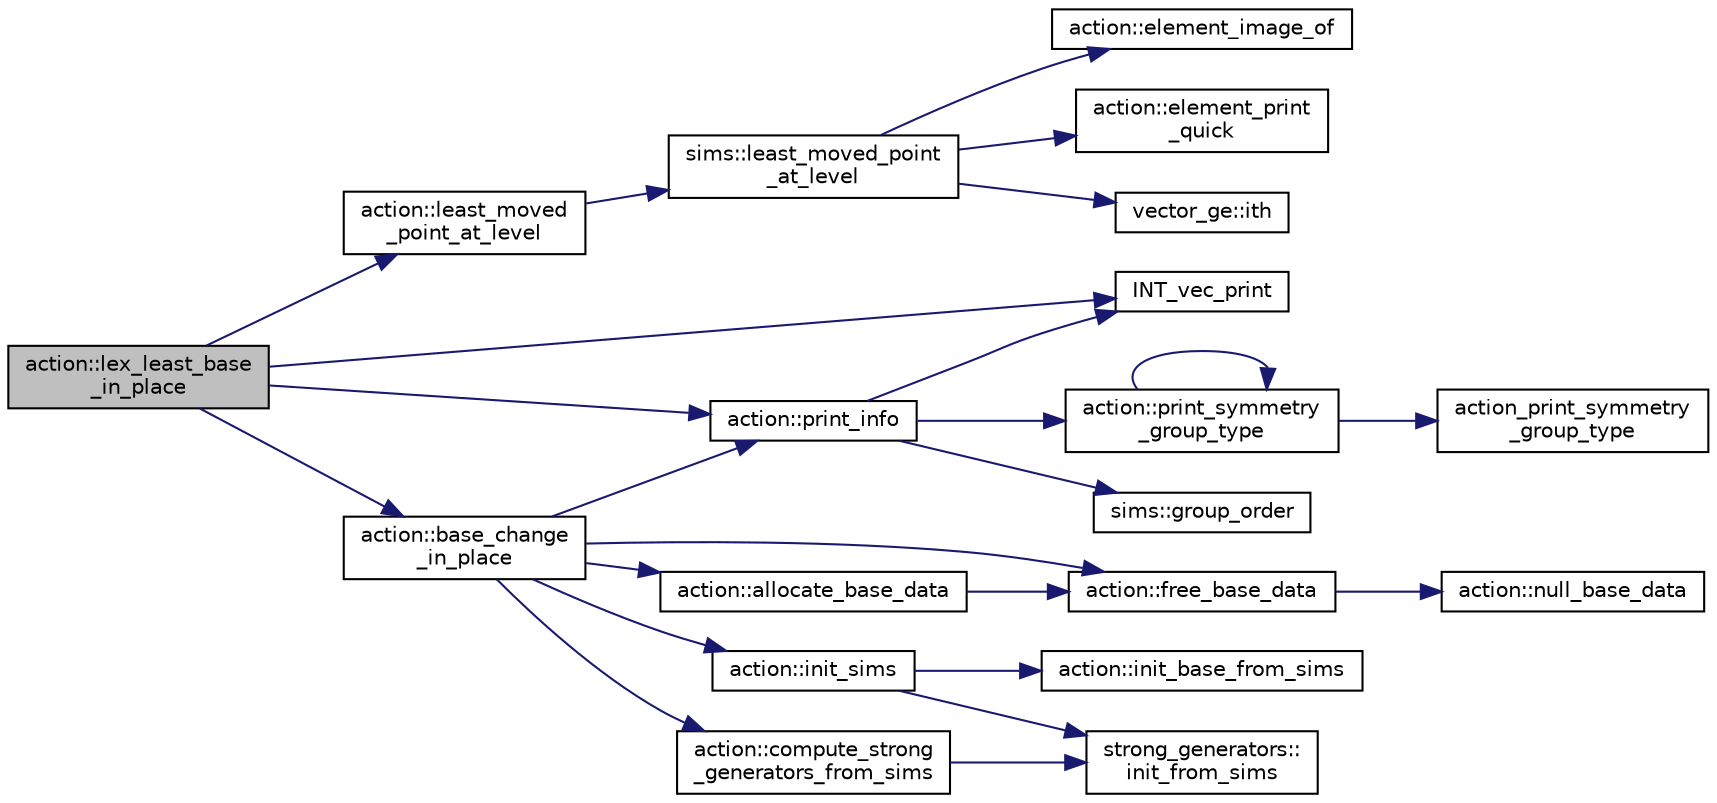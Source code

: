 digraph "action::lex_least_base_in_place"
{
  edge [fontname="Helvetica",fontsize="10",labelfontname="Helvetica",labelfontsize="10"];
  node [fontname="Helvetica",fontsize="10",shape=record];
  rankdir="LR";
  Node30115 [label="action::lex_least_base\l_in_place",height=0.2,width=0.4,color="black", fillcolor="grey75", style="filled", fontcolor="black"];
  Node30115 -> Node30116 [color="midnightblue",fontsize="10",style="solid",fontname="Helvetica"];
  Node30116 [label="INT_vec_print",height=0.2,width=0.4,color="black", fillcolor="white", style="filled",URL="$df/dbf/sajeeb_8_c.html#a79a5901af0b47dd0d694109543c027fe"];
  Node30115 -> Node30117 [color="midnightblue",fontsize="10",style="solid",fontname="Helvetica"];
  Node30117 [label="action::print_info",height=0.2,width=0.4,color="black", fillcolor="white", style="filled",URL="$d2/d86/classaction.html#a6f89e493e5c5a32e5c3b8963d438ce86"];
  Node30117 -> Node30118 [color="midnightblue",fontsize="10",style="solid",fontname="Helvetica"];
  Node30118 [label="action::print_symmetry\l_group_type",height=0.2,width=0.4,color="black", fillcolor="white", style="filled",URL="$d2/d86/classaction.html#aed811766c7e64fe2c853df8b0b67aa6e"];
  Node30118 -> Node30119 [color="midnightblue",fontsize="10",style="solid",fontname="Helvetica"];
  Node30119 [label="action_print_symmetry\l_group_type",height=0.2,width=0.4,color="black", fillcolor="white", style="filled",URL="$d5/d90/action__global_8_c.html#a03666b9440c4962148eba7905b9f843c"];
  Node30118 -> Node30118 [color="midnightblue",fontsize="10",style="solid",fontname="Helvetica"];
  Node30117 -> Node30116 [color="midnightblue",fontsize="10",style="solid",fontname="Helvetica"];
  Node30117 -> Node30120 [color="midnightblue",fontsize="10",style="solid",fontname="Helvetica"];
  Node30120 [label="sims::group_order",height=0.2,width=0.4,color="black", fillcolor="white", style="filled",URL="$d9/df3/classsims.html#aa442445175656570fa35febbe790efad"];
  Node30115 -> Node30121 [color="midnightblue",fontsize="10",style="solid",fontname="Helvetica"];
  Node30121 [label="action::least_moved\l_point_at_level",height=0.2,width=0.4,color="black", fillcolor="white", style="filled",URL="$d2/d86/classaction.html#ade162671419b094bb4af3cf4bd59c4e2"];
  Node30121 -> Node30122 [color="midnightblue",fontsize="10",style="solid",fontname="Helvetica"];
  Node30122 [label="sims::least_moved_point\l_at_level",height=0.2,width=0.4,color="black", fillcolor="white", style="filled",URL="$d9/df3/classsims.html#adfd9026256dd9d0ace0ebb56eff33498"];
  Node30122 -> Node30123 [color="midnightblue",fontsize="10",style="solid",fontname="Helvetica"];
  Node30123 [label="action::element_print\l_quick",height=0.2,width=0.4,color="black", fillcolor="white", style="filled",URL="$d2/d86/classaction.html#a4844680cf6750396f76494a28655265b"];
  Node30122 -> Node30124 [color="midnightblue",fontsize="10",style="solid",fontname="Helvetica"];
  Node30124 [label="vector_ge::ith",height=0.2,width=0.4,color="black", fillcolor="white", style="filled",URL="$d4/d6e/classvector__ge.html#a1ff002e8b746a9beb119d57dcd4a15ff"];
  Node30122 -> Node30125 [color="midnightblue",fontsize="10",style="solid",fontname="Helvetica"];
  Node30125 [label="action::element_image_of",height=0.2,width=0.4,color="black", fillcolor="white", style="filled",URL="$d2/d86/classaction.html#ae09559d4537a048fc860f8a74a31393d"];
  Node30115 -> Node30126 [color="midnightblue",fontsize="10",style="solid",fontname="Helvetica"];
  Node30126 [label="action::base_change\l_in_place",height=0.2,width=0.4,color="black", fillcolor="white", style="filled",URL="$d2/d86/classaction.html#a035960aa89ff1aec59f868c15fc63d50"];
  Node30126 -> Node30127 [color="midnightblue",fontsize="10",style="solid",fontname="Helvetica"];
  Node30127 [label="action::free_base_data",height=0.2,width=0.4,color="black", fillcolor="white", style="filled",URL="$d2/d86/classaction.html#a27aa9e5940cc8e08da6727927d0798a8"];
  Node30127 -> Node30128 [color="midnightblue",fontsize="10",style="solid",fontname="Helvetica"];
  Node30128 [label="action::null_base_data",height=0.2,width=0.4,color="black", fillcolor="white", style="filled",URL="$d2/d86/classaction.html#a09d62a3dd408d1c0704b380b26f72fb0"];
  Node30126 -> Node30129 [color="midnightblue",fontsize="10",style="solid",fontname="Helvetica"];
  Node30129 [label="action::allocate_base_data",height=0.2,width=0.4,color="black", fillcolor="white", style="filled",URL="$d2/d86/classaction.html#a345fa8dfbb60c8a100ab4dd80a966b1b"];
  Node30129 -> Node30127 [color="midnightblue",fontsize="10",style="solid",fontname="Helvetica"];
  Node30126 -> Node30130 [color="midnightblue",fontsize="10",style="solid",fontname="Helvetica"];
  Node30130 [label="action::init_sims",height=0.2,width=0.4,color="black", fillcolor="white", style="filled",URL="$d2/d86/classaction.html#a74656357e44267b594ede82318fe124c"];
  Node30130 -> Node30131 [color="midnightblue",fontsize="10",style="solid",fontname="Helvetica"];
  Node30131 [label="action::init_base_from_sims",height=0.2,width=0.4,color="black", fillcolor="white", style="filled",URL="$d2/d86/classaction.html#a3af19dd4cf854ee26d53409cd4762d3f"];
  Node30130 -> Node30132 [color="midnightblue",fontsize="10",style="solid",fontname="Helvetica"];
  Node30132 [label="strong_generators::\linit_from_sims",height=0.2,width=0.4,color="black", fillcolor="white", style="filled",URL="$dc/d09/classstrong__generators.html#a2b997decdab82e889c1151f29a846a66"];
  Node30126 -> Node30133 [color="midnightblue",fontsize="10",style="solid",fontname="Helvetica"];
  Node30133 [label="action::compute_strong\l_generators_from_sims",height=0.2,width=0.4,color="black", fillcolor="white", style="filled",URL="$d2/d86/classaction.html#adb6285ff557ef0f7f832278a4115303f"];
  Node30133 -> Node30132 [color="midnightblue",fontsize="10",style="solid",fontname="Helvetica"];
  Node30126 -> Node30117 [color="midnightblue",fontsize="10",style="solid",fontname="Helvetica"];
}
